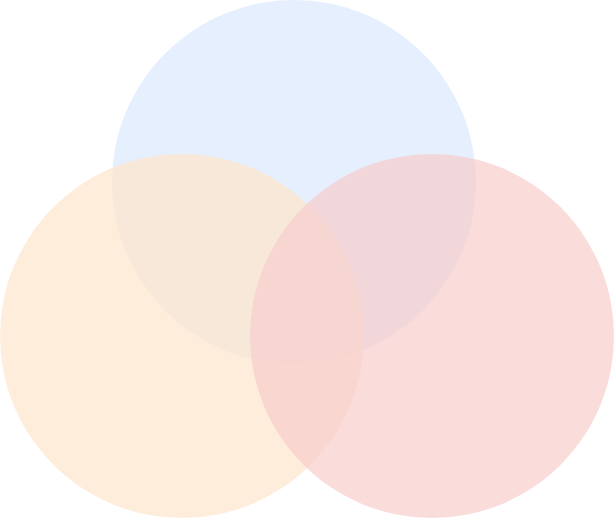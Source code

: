 <mxfile version="11.2.3" type="github" pages="1"><diagram id="Bi-d_htwjWKF6UdOvhjQ" name="第 1 页"><mxGraphModel dx="920" dy="574" grid="0" gridSize="10" guides="1" tooltips="1" connect="1" arrows="1" fold="1" page="0" pageScale="1" pageWidth="10000" pageHeight="10000" math="0" shadow="0"><root><mxCell id="0"/><mxCell id="1" parent="0"/><mxCell id="C4M-11O3Nk2Il1JRvx7q-1" value="" style="ellipse;whiteSpace=wrap;html=1;aspect=fixed;fillColor=#dae8fc;strokeColor=none;opacity=70;" vertex="1" parent="1"><mxGeometry x="385" y="112" width="182" height="182" as="geometry"/></mxCell><mxCell id="C4M-11O3Nk2Il1JRvx7q-2" value="" style="ellipse;whiteSpace=wrap;html=1;aspect=fixed;fillColor=#ffe6cc;strokeColor=none;opacity=70;" vertex="1" parent="1"><mxGeometry x="329" y="189" width="182" height="182" as="geometry"/></mxCell><mxCell id="C4M-11O3Nk2Il1JRvx7q-3" value="" style="ellipse;whiteSpace=wrap;html=1;aspect=fixed;fillColor=#f8cecc;strokeColor=none;opacity=70;" vertex="1" parent="1"><mxGeometry x="454" y="189" width="182" height="182" as="geometry"/></mxCell></root></mxGraphModel></diagram></mxfile>